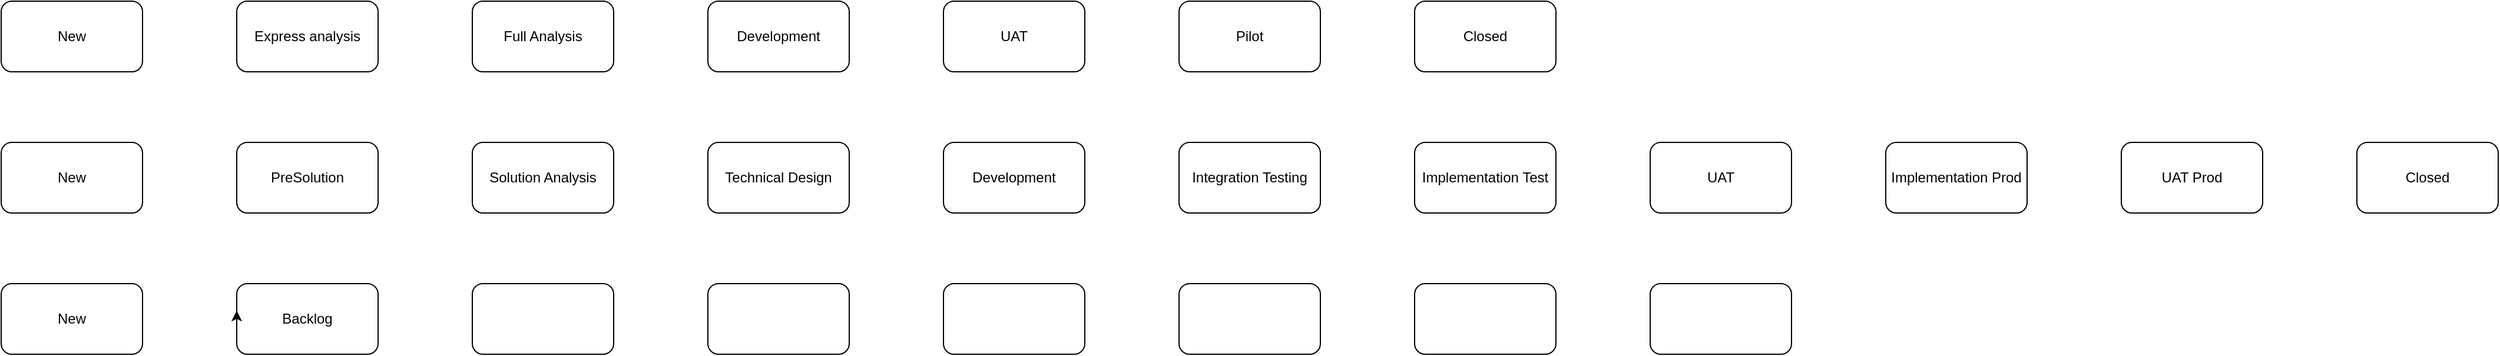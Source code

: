 <mxfile version="23.0.2" type="github">
  <diagram name="Страница — 1" id="cjbGRx0S7E2pipC_ybSz">
    <mxGraphModel dx="2946" dy="1111" grid="1" gridSize="10" guides="1" tooltips="1" connect="1" arrows="1" fold="1" page="1" pageScale="1" pageWidth="4681" pageHeight="3300" math="0" shadow="0">
      <root>
        <mxCell id="0" />
        <mxCell id="1" parent="0" />
        <mxCell id="oS2J0Wrdn_PqmQfN7SfS-1" value="New" style="rounded=1;whiteSpace=wrap;html=1;" vertex="1" parent="1">
          <mxGeometry x="120" y="120" width="120" height="60" as="geometry" />
        </mxCell>
        <mxCell id="oS2J0Wrdn_PqmQfN7SfS-2" value="Express analysis" style="rounded=1;whiteSpace=wrap;html=1;" vertex="1" parent="1">
          <mxGeometry x="320" y="120" width="120" height="60" as="geometry" />
        </mxCell>
        <mxCell id="oS2J0Wrdn_PqmQfN7SfS-3" value="Full Analysis" style="rounded=1;whiteSpace=wrap;html=1;" vertex="1" parent="1">
          <mxGeometry x="520" y="120" width="120" height="60" as="geometry" />
        </mxCell>
        <mxCell id="oS2J0Wrdn_PqmQfN7SfS-4" value="Development" style="rounded=1;whiteSpace=wrap;html=1;" vertex="1" parent="1">
          <mxGeometry x="720" y="120" width="120" height="60" as="geometry" />
        </mxCell>
        <mxCell id="oS2J0Wrdn_PqmQfN7SfS-5" value="UAT" style="rounded=1;whiteSpace=wrap;html=1;" vertex="1" parent="1">
          <mxGeometry x="920" y="120" width="120" height="60" as="geometry" />
        </mxCell>
        <mxCell id="oS2J0Wrdn_PqmQfN7SfS-6" value="Pilot" style="rounded=1;whiteSpace=wrap;html=1;" vertex="1" parent="1">
          <mxGeometry x="1120" y="120" width="120" height="60" as="geometry" />
        </mxCell>
        <mxCell id="oS2J0Wrdn_PqmQfN7SfS-7" value="&lt;div&gt;Closed&lt;/div&gt;" style="rounded=1;whiteSpace=wrap;html=1;" vertex="1" parent="1">
          <mxGeometry x="1320" y="120" width="120" height="60" as="geometry" />
        </mxCell>
        <mxCell id="oS2J0Wrdn_PqmQfN7SfS-12" value="&lt;div&gt;New&lt;/div&gt;" style="rounded=1;whiteSpace=wrap;html=1;" vertex="1" parent="1">
          <mxGeometry x="120" y="240" width="120" height="60" as="geometry" />
        </mxCell>
        <mxCell id="oS2J0Wrdn_PqmQfN7SfS-13" value="PreSolution" style="rounded=1;whiteSpace=wrap;html=1;" vertex="1" parent="1">
          <mxGeometry x="320" y="240" width="120" height="60" as="geometry" />
        </mxCell>
        <mxCell id="oS2J0Wrdn_PqmQfN7SfS-14" value="Solution Analysis" style="rounded=1;whiteSpace=wrap;html=1;" vertex="1" parent="1">
          <mxGeometry x="520" y="240" width="120" height="60" as="geometry" />
        </mxCell>
        <mxCell id="oS2J0Wrdn_PqmQfN7SfS-15" value="Technical Design" style="rounded=1;whiteSpace=wrap;html=1;" vertex="1" parent="1">
          <mxGeometry x="720" y="240" width="120" height="60" as="geometry" />
        </mxCell>
        <mxCell id="oS2J0Wrdn_PqmQfN7SfS-16" value="Development" style="rounded=1;whiteSpace=wrap;html=1;" vertex="1" parent="1">
          <mxGeometry x="920" y="240" width="120" height="60" as="geometry" />
        </mxCell>
        <mxCell id="oS2J0Wrdn_PqmQfN7SfS-17" value="Integration Testing" style="rounded=1;whiteSpace=wrap;html=1;" vertex="1" parent="1">
          <mxGeometry x="1120" y="240" width="120" height="60" as="geometry" />
        </mxCell>
        <mxCell id="oS2J0Wrdn_PqmQfN7SfS-18" value="&lt;div&gt;Implementation Test&lt;/div&gt;" style="rounded=1;whiteSpace=wrap;html=1;" vertex="1" parent="1">
          <mxGeometry x="1320" y="240" width="120" height="60" as="geometry" />
        </mxCell>
        <mxCell id="oS2J0Wrdn_PqmQfN7SfS-19" value="UAT" style="rounded=1;whiteSpace=wrap;html=1;" vertex="1" parent="1">
          <mxGeometry x="1520" y="240" width="120" height="60" as="geometry" />
        </mxCell>
        <mxCell id="oS2J0Wrdn_PqmQfN7SfS-20" value="Implementation Prod" style="rounded=1;whiteSpace=wrap;html=1;" vertex="1" parent="1">
          <mxGeometry x="1720" y="240" width="120" height="60" as="geometry" />
        </mxCell>
        <mxCell id="oS2J0Wrdn_PqmQfN7SfS-21" value="&lt;div&gt;UAT Prod&lt;/div&gt;" style="rounded=1;whiteSpace=wrap;html=1;" vertex="1" parent="1">
          <mxGeometry x="1920" y="240" width="120" height="60" as="geometry" />
        </mxCell>
        <mxCell id="oS2J0Wrdn_PqmQfN7SfS-22" value="Closed" style="rounded=1;whiteSpace=wrap;html=1;" vertex="1" parent="1">
          <mxGeometry x="2120" y="240" width="120" height="60" as="geometry" />
        </mxCell>
        <mxCell id="oS2J0Wrdn_PqmQfN7SfS-23" value="New" style="rounded=1;whiteSpace=wrap;html=1;" vertex="1" parent="1">
          <mxGeometry x="120" y="360" width="120" height="60" as="geometry" />
        </mxCell>
        <mxCell id="oS2J0Wrdn_PqmQfN7SfS-24" value="Backlog" style="rounded=1;whiteSpace=wrap;html=1;" vertex="1" parent="1">
          <mxGeometry x="320" y="360" width="120" height="60" as="geometry" />
        </mxCell>
        <mxCell id="oS2J0Wrdn_PqmQfN7SfS-25" value="" style="rounded=1;whiteSpace=wrap;html=1;" vertex="1" parent="1">
          <mxGeometry x="520" y="360" width="120" height="60" as="geometry" />
        </mxCell>
        <mxCell id="oS2J0Wrdn_PqmQfN7SfS-26" value="" style="rounded=1;whiteSpace=wrap;html=1;" vertex="1" parent="1">
          <mxGeometry x="720" y="360" width="120" height="60" as="geometry" />
        </mxCell>
        <mxCell id="oS2J0Wrdn_PqmQfN7SfS-27" value="" style="rounded=1;whiteSpace=wrap;html=1;" vertex="1" parent="1">
          <mxGeometry x="920" y="360" width="120" height="60" as="geometry" />
        </mxCell>
        <mxCell id="oS2J0Wrdn_PqmQfN7SfS-28" value="" style="rounded=1;whiteSpace=wrap;html=1;" vertex="1" parent="1">
          <mxGeometry x="1120" y="360" width="120" height="60" as="geometry" />
        </mxCell>
        <mxCell id="oS2J0Wrdn_PqmQfN7SfS-29" value="" style="rounded=1;whiteSpace=wrap;html=1;" vertex="1" parent="1">
          <mxGeometry x="1320" y="360" width="120" height="60" as="geometry" />
        </mxCell>
        <mxCell id="oS2J0Wrdn_PqmQfN7SfS-30" value="" style="rounded=1;whiteSpace=wrap;html=1;" vertex="1" parent="1">
          <mxGeometry x="1520" y="360" width="120" height="60" as="geometry" />
        </mxCell>
        <mxCell id="oS2J0Wrdn_PqmQfN7SfS-34" style="edgeStyle=orthogonalEdgeStyle;rounded=0;orthogonalLoop=1;jettySize=auto;html=1;exitX=0;exitY=0.5;exitDx=0;exitDy=0;entryX=0;entryY=0.383;entryDx=0;entryDy=0;entryPerimeter=0;" edge="1" parent="1" source="oS2J0Wrdn_PqmQfN7SfS-24" target="oS2J0Wrdn_PqmQfN7SfS-24">
          <mxGeometry relative="1" as="geometry" />
        </mxCell>
      </root>
    </mxGraphModel>
  </diagram>
</mxfile>
